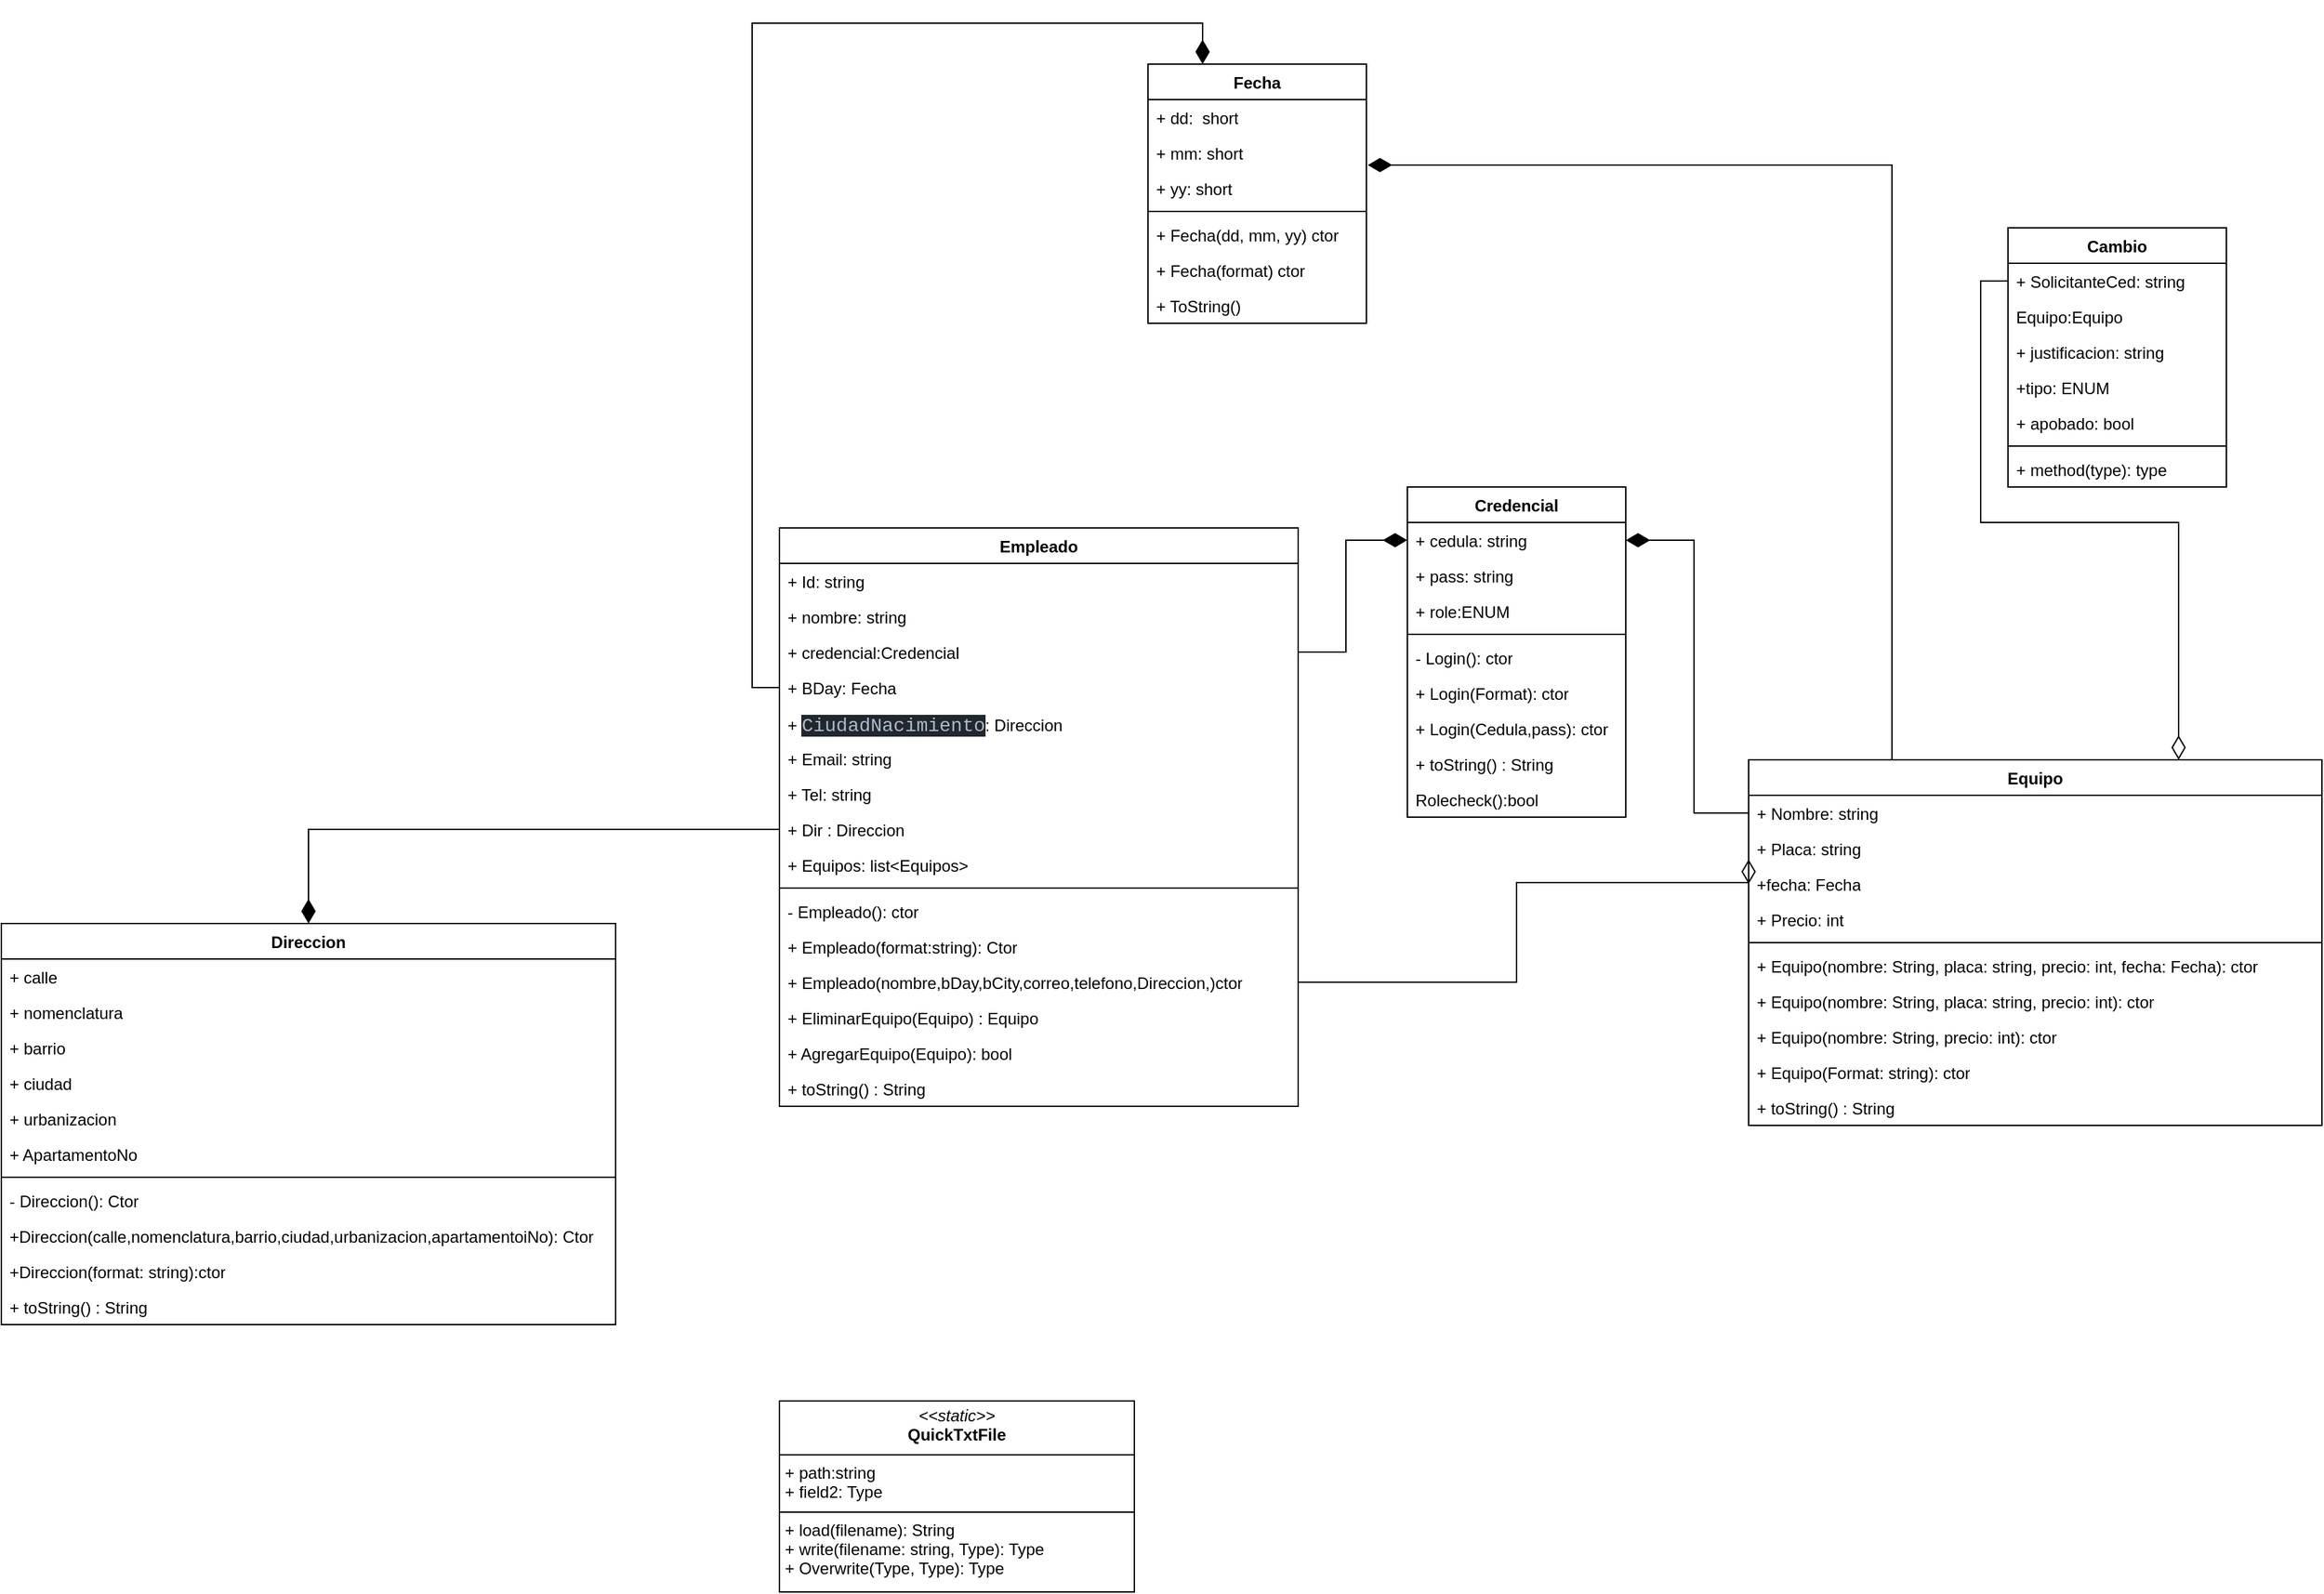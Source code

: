 <mxfile version="26.0.4">
  <diagram id="C5RBs43oDa-KdzZeNtuy" name="Page-1">
    <mxGraphModel dx="2620" dy="2214" grid="1" gridSize="10" guides="1" tooltips="1" connect="1" arrows="1" fold="1" page="1" pageScale="1" pageWidth="827" pageHeight="1169" math="0" shadow="0">
      <root>
        <mxCell id="WIyWlLk6GJQsqaUBKTNV-0" />
        <mxCell id="WIyWlLk6GJQsqaUBKTNV-1" parent="WIyWlLk6GJQsqaUBKTNV-0" />
        <mxCell id="ZdUI3SXpJkCqyWtILBVJ-0" value="Empleado" style="swimlane;fontStyle=1;align=center;verticalAlign=top;childLayout=stackLayout;horizontal=1;startSize=26;horizontalStack=0;resizeParent=1;resizeParentMax=0;resizeLast=0;collapsible=1;marginBottom=0;whiteSpace=wrap;html=1;" parent="WIyWlLk6GJQsqaUBKTNV-1" vertex="1">
          <mxGeometry x="-170" y="40" width="380" height="424" as="geometry" />
        </mxCell>
        <mxCell id="7TW76NbeuyDoqhEJwyQ5-0" value="+ Id: string" style="text;strokeColor=none;fillColor=none;align=left;verticalAlign=top;spacingLeft=4;spacingRight=4;overflow=hidden;rotatable=0;points=[[0,0.5],[1,0.5]];portConstraint=eastwest;whiteSpace=wrap;html=1;" parent="ZdUI3SXpJkCqyWtILBVJ-0" vertex="1">
          <mxGeometry y="26" width="380" height="26" as="geometry" />
        </mxCell>
        <mxCell id="ZdUI3SXpJkCqyWtILBVJ-1" value="+ nombre: string" style="text;strokeColor=none;fillColor=none;align=left;verticalAlign=top;spacingLeft=4;spacingRight=4;overflow=hidden;rotatable=0;points=[[0,0.5],[1,0.5]];portConstraint=eastwest;whiteSpace=wrap;html=1;" parent="ZdUI3SXpJkCqyWtILBVJ-0" vertex="1">
          <mxGeometry y="52" width="380" height="26" as="geometry" />
        </mxCell>
        <mxCell id="vxeUpSe_MEf5CxoSm9Vc-2" value="+ credencial:Credencial" style="text;strokeColor=none;fillColor=none;align=left;verticalAlign=top;spacingLeft=4;spacingRight=4;overflow=hidden;rotatable=0;points=[[0,0.5],[1,0.5]];portConstraint=eastwest;whiteSpace=wrap;html=1;" parent="ZdUI3SXpJkCqyWtILBVJ-0" vertex="1">
          <mxGeometry y="78" width="380" height="26" as="geometry" />
        </mxCell>
        <mxCell id="vxeUpSe_MEf5CxoSm9Vc-3" value="+ BDay: Fecha" style="text;strokeColor=none;fillColor=none;align=left;verticalAlign=top;spacingLeft=4;spacingRight=4;overflow=hidden;rotatable=0;points=[[0,0.5],[1,0.5]];portConstraint=eastwest;whiteSpace=wrap;html=1;" parent="ZdUI3SXpJkCqyWtILBVJ-0" vertex="1">
          <mxGeometry y="104" width="380" height="26" as="geometry" />
        </mxCell>
        <mxCell id="vxeUpSe_MEf5CxoSm9Vc-4" value="+&amp;nbsp;&lt;span style=&quot;background-color: rgb(34, 39, 46); color: rgb(173, 186, 199); font-family: Consolas, &amp;quot;Courier New&amp;quot;, monospace; font-size: 14px; white-space: pre;&quot;&gt;CiudadNacimiento&lt;/span&gt;&lt;span style=&quot;background-color: transparent; color: light-dark(rgb(0, 0, 0), rgb(255, 255, 255));&quot;&gt;: Direccion&lt;/span&gt;" style="text;strokeColor=none;fillColor=none;align=left;verticalAlign=top;spacingLeft=4;spacingRight=4;overflow=hidden;rotatable=0;points=[[0,0.5],[1,0.5]];portConstraint=eastwest;whiteSpace=wrap;html=1;" parent="ZdUI3SXpJkCqyWtILBVJ-0" vertex="1">
          <mxGeometry y="130" width="380" height="26" as="geometry" />
        </mxCell>
        <mxCell id="vxeUpSe_MEf5CxoSm9Vc-5" value="+ Email: string" style="text;strokeColor=none;fillColor=none;align=left;verticalAlign=top;spacingLeft=4;spacingRight=4;overflow=hidden;rotatable=0;points=[[0,0.5],[1,0.5]];portConstraint=eastwest;whiteSpace=wrap;html=1;" parent="ZdUI3SXpJkCqyWtILBVJ-0" vertex="1">
          <mxGeometry y="156" width="380" height="26" as="geometry" />
        </mxCell>
        <mxCell id="vxeUpSe_MEf5CxoSm9Vc-6" value="+ Tel: string" style="text;strokeColor=none;fillColor=none;align=left;verticalAlign=top;spacingLeft=4;spacingRight=4;overflow=hidden;rotatable=0;points=[[0,0.5],[1,0.5]];portConstraint=eastwest;whiteSpace=wrap;html=1;" parent="ZdUI3SXpJkCqyWtILBVJ-0" vertex="1">
          <mxGeometry y="182" width="380" height="26" as="geometry" />
        </mxCell>
        <mxCell id="vxeUpSe_MEf5CxoSm9Vc-57" value="+ Dir : Direccion" style="text;strokeColor=none;fillColor=none;align=left;verticalAlign=top;spacingLeft=4;spacingRight=4;overflow=hidden;rotatable=0;points=[[0,0.5],[1,0.5]];portConstraint=eastwest;whiteSpace=wrap;html=1;" parent="ZdUI3SXpJkCqyWtILBVJ-0" vertex="1">
          <mxGeometry y="208" width="380" height="26" as="geometry" />
        </mxCell>
        <mxCell id="vxeUpSe_MEf5CxoSm9Vc-61" value="+ Equipos: list&amp;lt;Equipos&amp;gt;" style="text;strokeColor=none;fillColor=none;align=left;verticalAlign=top;spacingLeft=4;spacingRight=4;overflow=hidden;rotatable=0;points=[[0,0.5],[1,0.5]];portConstraint=eastwest;whiteSpace=wrap;html=1;" parent="ZdUI3SXpJkCqyWtILBVJ-0" vertex="1">
          <mxGeometry y="234" width="380" height="26" as="geometry" />
        </mxCell>
        <mxCell id="ZdUI3SXpJkCqyWtILBVJ-2" value="" style="line;strokeWidth=1;fillColor=none;align=left;verticalAlign=middle;spacingTop=-1;spacingLeft=3;spacingRight=3;rotatable=0;labelPosition=right;points=[];portConstraint=eastwest;strokeColor=inherit;" parent="ZdUI3SXpJkCqyWtILBVJ-0" vertex="1">
          <mxGeometry y="260" width="380" height="8" as="geometry" />
        </mxCell>
        <mxCell id="vxeUpSe_MEf5CxoSm9Vc-74" value="- Empleado(): ctor" style="text;strokeColor=none;fillColor=none;align=left;verticalAlign=top;spacingLeft=4;spacingRight=4;overflow=hidden;rotatable=0;points=[[0,0.5],[1,0.5]];portConstraint=eastwest;whiteSpace=wrap;html=1;" parent="ZdUI3SXpJkCqyWtILBVJ-0" vertex="1">
          <mxGeometry y="268" width="380" height="26" as="geometry" />
        </mxCell>
        <mxCell id="l-f4Wty4SoQeA7rM4Igt-6" value="+ Empleado(format:string): Ctor" style="text;strokeColor=none;fillColor=none;align=left;verticalAlign=top;spacingLeft=4;spacingRight=4;overflow=hidden;rotatable=0;points=[[0,0.5],[1,0.5]];portConstraint=eastwest;whiteSpace=wrap;html=1;" parent="ZdUI3SXpJkCqyWtILBVJ-0" vertex="1">
          <mxGeometry y="294" width="380" height="26" as="geometry" />
        </mxCell>
        <mxCell id="l-f4Wty4SoQeA7rM4Igt-1" value="+ Empleado(nombre,bDay,bCity,correo,telefono,Direccion,)ctor" style="text;strokeColor=none;fillColor=none;align=left;verticalAlign=top;spacingLeft=4;spacingRight=4;overflow=hidden;rotatable=0;points=[[0,0.5],[1,0.5]];portConstraint=eastwest;whiteSpace=wrap;html=1;" parent="ZdUI3SXpJkCqyWtILBVJ-0" vertex="1">
          <mxGeometry y="320" width="380" height="26" as="geometry" />
        </mxCell>
        <mxCell id="l-f4Wty4SoQeA7rM4Igt-0" value="+ EliminarEquipo(Equipo) : Equipo" style="text;strokeColor=none;fillColor=none;align=left;verticalAlign=top;spacingLeft=4;spacingRight=4;overflow=hidden;rotatable=0;points=[[0,0.5],[1,0.5]];portConstraint=eastwest;whiteSpace=wrap;html=1;" parent="ZdUI3SXpJkCqyWtILBVJ-0" vertex="1">
          <mxGeometry y="346" width="380" height="26" as="geometry" />
        </mxCell>
        <mxCell id="vxeUpSe_MEf5CxoSm9Vc-75" value="+ AgregarEquipo(Equipo): bool" style="text;strokeColor=none;fillColor=none;align=left;verticalAlign=top;spacingLeft=4;spacingRight=4;overflow=hidden;rotatable=0;points=[[0,0.5],[1,0.5]];portConstraint=eastwest;whiteSpace=wrap;html=1;" parent="ZdUI3SXpJkCqyWtILBVJ-0" vertex="1">
          <mxGeometry y="372" width="380" height="26" as="geometry" />
        </mxCell>
        <mxCell id="l-f4Wty4SoQeA7rM4Igt-7" value="+ toString() : String" style="text;strokeColor=none;fillColor=none;align=left;verticalAlign=top;spacingLeft=4;spacingRight=4;overflow=hidden;rotatable=0;points=[[0,0.5],[1,0.5]];portConstraint=eastwest;whiteSpace=wrap;html=1;" parent="ZdUI3SXpJkCqyWtILBVJ-0" vertex="1">
          <mxGeometry y="398" width="380" height="26" as="geometry" />
        </mxCell>
        <mxCell id="vxeUpSe_MEf5CxoSm9Vc-55" style="rounded=0;orthogonalLoop=1;jettySize=auto;html=1;exitX=0.25;exitY=0;exitDx=0;exitDy=0;entryX=0;entryY=0.5;entryDx=0;entryDy=0;startArrow=diamondThin;startFill=1;endArrow=none;endFill=0;startSize=15;endSize=15;edgeStyle=orthogonalEdgeStyle;" parent="WIyWlLk6GJQsqaUBKTNV-1" source="ZdUI3SXpJkCqyWtILBVJ-4" target="vxeUpSe_MEf5CxoSm9Vc-3" edge="1">
          <mxGeometry relative="1" as="geometry" />
        </mxCell>
        <mxCell id="ZdUI3SXpJkCqyWtILBVJ-4" value="Fecha" style="swimlane;fontStyle=1;align=center;verticalAlign=top;childLayout=stackLayout;horizontal=1;startSize=26;horizontalStack=0;resizeParent=1;resizeParentMax=0;resizeLast=0;collapsible=1;marginBottom=0;whiteSpace=wrap;html=1;" parent="WIyWlLk6GJQsqaUBKTNV-1" vertex="1">
          <mxGeometry x="100" y="-300" width="160" height="190" as="geometry" />
        </mxCell>
        <mxCell id="ZdUI3SXpJkCqyWtILBVJ-5" value="+ dd:&amp;nbsp; short" style="text;strokeColor=none;fillColor=none;align=left;verticalAlign=top;spacingLeft=4;spacingRight=4;overflow=hidden;rotatable=0;points=[[0,0.5],[1,0.5]];portConstraint=eastwest;whiteSpace=wrap;html=1;" parent="ZdUI3SXpJkCqyWtILBVJ-4" vertex="1">
          <mxGeometry y="26" width="160" height="26" as="geometry" />
        </mxCell>
        <mxCell id="vxeUpSe_MEf5CxoSm9Vc-0" value="+ mm: short" style="text;strokeColor=none;fillColor=none;align=left;verticalAlign=top;spacingLeft=4;spacingRight=4;overflow=hidden;rotatable=0;points=[[0,0.5],[1,0.5]];portConstraint=eastwest;whiteSpace=wrap;html=1;" parent="ZdUI3SXpJkCqyWtILBVJ-4" vertex="1">
          <mxGeometry y="52" width="160" height="26" as="geometry" />
        </mxCell>
        <mxCell id="vxeUpSe_MEf5CxoSm9Vc-1" value="+ yy: short" style="text;strokeColor=none;fillColor=none;align=left;verticalAlign=top;spacingLeft=4;spacingRight=4;overflow=hidden;rotatable=0;points=[[0,0.5],[1,0.5]];portConstraint=eastwest;whiteSpace=wrap;html=1;" parent="ZdUI3SXpJkCqyWtILBVJ-4" vertex="1">
          <mxGeometry y="78" width="160" height="26" as="geometry" />
        </mxCell>
        <mxCell id="ZdUI3SXpJkCqyWtILBVJ-6" value="" style="line;strokeWidth=1;fillColor=none;align=left;verticalAlign=middle;spacingTop=-1;spacingLeft=3;spacingRight=3;rotatable=0;labelPosition=right;points=[];portConstraint=eastwest;strokeColor=inherit;" parent="ZdUI3SXpJkCqyWtILBVJ-4" vertex="1">
          <mxGeometry y="104" width="160" height="8" as="geometry" />
        </mxCell>
        <mxCell id="ZdUI3SXpJkCqyWtILBVJ-7" value="+ Fecha(dd, mm, yy) ctor" style="text;strokeColor=none;fillColor=none;align=left;verticalAlign=top;spacingLeft=4;spacingRight=4;overflow=hidden;rotatable=0;points=[[0,0.5],[1,0.5]];portConstraint=eastwest;whiteSpace=wrap;html=1;" parent="ZdUI3SXpJkCqyWtILBVJ-4" vertex="1">
          <mxGeometry y="112" width="160" height="26" as="geometry" />
        </mxCell>
        <mxCell id="l-f4Wty4SoQeA7rM4Igt-8" value="+ Fecha(format) ctor" style="text;strokeColor=none;fillColor=none;align=left;verticalAlign=top;spacingLeft=4;spacingRight=4;overflow=hidden;rotatable=0;points=[[0,0.5],[1,0.5]];portConstraint=eastwest;whiteSpace=wrap;html=1;" parent="ZdUI3SXpJkCqyWtILBVJ-4" vertex="1">
          <mxGeometry y="138" width="160" height="26" as="geometry" />
        </mxCell>
        <mxCell id="l-f4Wty4SoQeA7rM4Igt-9" value="+ ToString()" style="text;strokeColor=none;fillColor=none;align=left;verticalAlign=top;spacingLeft=4;spacingRight=4;overflow=hidden;rotatable=0;points=[[0,0.5],[1,0.5]];portConstraint=eastwest;whiteSpace=wrap;html=1;" parent="ZdUI3SXpJkCqyWtILBVJ-4" vertex="1">
          <mxGeometry y="164" width="160" height="26" as="geometry" />
        </mxCell>
        <mxCell id="ZdUI3SXpJkCqyWtILBVJ-8" value="Direccion" style="swimlane;fontStyle=1;align=center;verticalAlign=top;childLayout=stackLayout;horizontal=1;startSize=26;horizontalStack=0;resizeParent=1;resizeParentMax=0;resizeLast=0;collapsible=1;marginBottom=0;whiteSpace=wrap;html=1;" parent="WIyWlLk6GJQsqaUBKTNV-1" vertex="1">
          <mxGeometry x="-740" y="330" width="450" height="294" as="geometry" />
        </mxCell>
        <mxCell id="ZdUI3SXpJkCqyWtILBVJ-9" value="+ calle" style="text;strokeColor=none;fillColor=none;align=left;verticalAlign=top;spacingLeft=4;spacingRight=4;overflow=hidden;rotatable=0;points=[[0,0.5],[1,0.5]];portConstraint=eastwest;whiteSpace=wrap;html=1;" parent="ZdUI3SXpJkCqyWtILBVJ-8" vertex="1">
          <mxGeometry y="26" width="450" height="26" as="geometry" />
        </mxCell>
        <mxCell id="vxeUpSe_MEf5CxoSm9Vc-8" value="+ nomenclatura" style="text;strokeColor=none;fillColor=none;align=left;verticalAlign=top;spacingLeft=4;spacingRight=4;overflow=hidden;rotatable=0;points=[[0,0.5],[1,0.5]];portConstraint=eastwest;whiteSpace=wrap;html=1;" parent="ZdUI3SXpJkCqyWtILBVJ-8" vertex="1">
          <mxGeometry y="52" width="450" height="26" as="geometry" />
        </mxCell>
        <mxCell id="vxeUpSe_MEf5CxoSm9Vc-9" value="+ barrio" style="text;strokeColor=none;fillColor=none;align=left;verticalAlign=top;spacingLeft=4;spacingRight=4;overflow=hidden;rotatable=0;points=[[0,0.5],[1,0.5]];portConstraint=eastwest;whiteSpace=wrap;html=1;" parent="ZdUI3SXpJkCqyWtILBVJ-8" vertex="1">
          <mxGeometry y="78" width="450" height="26" as="geometry" />
        </mxCell>
        <mxCell id="vxeUpSe_MEf5CxoSm9Vc-10" value="+ ciudad" style="text;strokeColor=none;fillColor=none;align=left;verticalAlign=top;spacingLeft=4;spacingRight=4;overflow=hidden;rotatable=0;points=[[0,0.5],[1,0.5]];portConstraint=eastwest;whiteSpace=wrap;html=1;" parent="ZdUI3SXpJkCqyWtILBVJ-8" vertex="1">
          <mxGeometry y="104" width="450" height="26" as="geometry" />
        </mxCell>
        <mxCell id="vxeUpSe_MEf5CxoSm9Vc-11" value="+ urbanizacion" style="text;strokeColor=none;fillColor=none;align=left;verticalAlign=top;spacingLeft=4;spacingRight=4;overflow=hidden;rotatable=0;points=[[0,0.5],[1,0.5]];portConstraint=eastwest;whiteSpace=wrap;html=1;" parent="ZdUI3SXpJkCqyWtILBVJ-8" vertex="1">
          <mxGeometry y="130" width="450" height="26" as="geometry" />
        </mxCell>
        <mxCell id="vxeUpSe_MEf5CxoSm9Vc-12" value="+ ApartamentoNo" style="text;strokeColor=none;fillColor=none;align=left;verticalAlign=top;spacingLeft=4;spacingRight=4;overflow=hidden;rotatable=0;points=[[0,0.5],[1,0.5]];portConstraint=eastwest;whiteSpace=wrap;html=1;" parent="ZdUI3SXpJkCqyWtILBVJ-8" vertex="1">
          <mxGeometry y="156" width="450" height="26" as="geometry" />
        </mxCell>
        <mxCell id="ZdUI3SXpJkCqyWtILBVJ-10" value="" style="line;strokeWidth=1;fillColor=none;align=left;verticalAlign=middle;spacingTop=-1;spacingLeft=3;spacingRight=3;rotatable=0;labelPosition=right;points=[];portConstraint=eastwest;strokeColor=inherit;" parent="ZdUI3SXpJkCqyWtILBVJ-8" vertex="1">
          <mxGeometry y="182" width="450" height="8" as="geometry" />
        </mxCell>
        <mxCell id="ZdUI3SXpJkCqyWtILBVJ-11" value="- Direccion(): Ctor" style="text;strokeColor=none;fillColor=none;align=left;verticalAlign=top;spacingLeft=4;spacingRight=4;overflow=hidden;rotatable=0;points=[[0,0.5],[1,0.5]];portConstraint=eastwest;whiteSpace=wrap;html=1;" parent="ZdUI3SXpJkCqyWtILBVJ-8" vertex="1">
          <mxGeometry y="190" width="450" height="26" as="geometry" />
        </mxCell>
        <mxCell id="l-f4Wty4SoQeA7rM4Igt-4" value="+Direccion(calle,nomenclatura,barrio,ciudad,urbanizacion,apartamentoiNo): Ctor" style="text;strokeColor=none;fillColor=none;align=left;verticalAlign=top;spacingLeft=4;spacingRight=4;overflow=hidden;rotatable=0;points=[[0,0.5],[1,0.5]];portConstraint=eastwest;whiteSpace=wrap;html=1;" parent="ZdUI3SXpJkCqyWtILBVJ-8" vertex="1">
          <mxGeometry y="216" width="450" height="26" as="geometry" />
        </mxCell>
        <mxCell id="l-f4Wty4SoQeA7rM4Igt-5" value="+Direccion(format: string):ctor" style="text;strokeColor=none;fillColor=none;align=left;verticalAlign=top;spacingLeft=4;spacingRight=4;overflow=hidden;rotatable=0;points=[[0,0.5],[1,0.5]];portConstraint=eastwest;whiteSpace=wrap;html=1;" parent="ZdUI3SXpJkCqyWtILBVJ-8" vertex="1">
          <mxGeometry y="242" width="450" height="26" as="geometry" />
        </mxCell>
        <mxCell id="l-f4Wty4SoQeA7rM4Igt-18" value="+ toString() : String" style="text;strokeColor=none;fillColor=none;align=left;verticalAlign=top;spacingLeft=4;spacingRight=4;overflow=hidden;rotatable=0;points=[[0,0.5],[1,0.5]];portConstraint=eastwest;whiteSpace=wrap;html=1;" parent="ZdUI3SXpJkCqyWtILBVJ-8" vertex="1">
          <mxGeometry y="268" width="450" height="26" as="geometry" />
        </mxCell>
        <mxCell id="vxeUpSe_MEf5CxoSm9Vc-15" value="&lt;p style=&quot;margin:0px;margin-top:4px;text-align:center;&quot;&gt;&lt;i&gt;&amp;lt;&amp;lt;static&amp;gt;&amp;gt;&lt;/i&gt;&lt;br&gt;&lt;b&gt;QuickTxtFile&lt;/b&gt;&lt;/p&gt;&lt;hr size=&quot;1&quot; style=&quot;border-style:solid;&quot;&gt;&lt;p style=&quot;margin:0px;margin-left:4px;&quot;&gt;+ path:string&lt;br&gt;+ field2: Type&lt;/p&gt;&lt;hr size=&quot;1&quot; style=&quot;border-style:solid;&quot;&gt;&lt;p style=&quot;margin:0px;margin-left:4px;&quot;&gt;+ load(filename): String&lt;br&gt;+ write(filename: string, Type): Type&lt;/p&gt;&lt;p style=&quot;margin:0px;margin-left:4px;&quot;&gt;+ Overwrite(Type, Type): Type&lt;br&gt;&lt;/p&gt;" style="verticalAlign=top;align=left;overflow=fill;html=1;whiteSpace=wrap;" parent="WIyWlLk6GJQsqaUBKTNV-1" vertex="1">
          <mxGeometry x="-170" y="680" width="260" height="140" as="geometry" />
        </mxCell>
        <mxCell id="vxeUpSe_MEf5CxoSm9Vc-18" value="Credencial" style="swimlane;fontStyle=1;align=center;verticalAlign=top;childLayout=stackLayout;horizontal=1;startSize=26;horizontalStack=0;resizeParent=1;resizeParentMax=0;resizeLast=0;collapsible=1;marginBottom=0;whiteSpace=wrap;html=1;" parent="WIyWlLk6GJQsqaUBKTNV-1" vertex="1">
          <mxGeometry x="290" y="10" width="160" height="242" as="geometry" />
        </mxCell>
        <mxCell id="vxeUpSe_MEf5CxoSm9Vc-19" value="+ cedula: string" style="text;strokeColor=none;fillColor=none;align=left;verticalAlign=top;spacingLeft=4;spacingRight=4;overflow=hidden;rotatable=0;points=[[0,0.5],[1,0.5]];portConstraint=eastwest;whiteSpace=wrap;html=1;" parent="vxeUpSe_MEf5CxoSm9Vc-18" vertex="1">
          <mxGeometry y="26" width="160" height="26" as="geometry" />
        </mxCell>
        <mxCell id="vxeUpSe_MEf5CxoSm9Vc-20" value="+ pass: string" style="text;strokeColor=none;fillColor=none;align=left;verticalAlign=top;spacingLeft=4;spacingRight=4;overflow=hidden;rotatable=0;points=[[0,0.5],[1,0.5]];portConstraint=eastwest;whiteSpace=wrap;html=1;" parent="vxeUpSe_MEf5CxoSm9Vc-18" vertex="1">
          <mxGeometry y="52" width="160" height="26" as="geometry" />
        </mxCell>
        <mxCell id="vxeUpSe_MEf5CxoSm9Vc-17" value="+ role:ENUM&amp;nbsp;" style="text;strokeColor=none;fillColor=none;align=left;verticalAlign=top;spacingLeft=4;spacingRight=4;overflow=hidden;rotatable=0;points=[[0,0.5],[1,0.5]];portConstraint=eastwest;whiteSpace=wrap;html=1;" parent="vxeUpSe_MEf5CxoSm9Vc-18" vertex="1">
          <mxGeometry y="78" width="160" height="26" as="geometry" />
        </mxCell>
        <mxCell id="vxeUpSe_MEf5CxoSm9Vc-22" value="" style="line;strokeWidth=1;fillColor=none;align=left;verticalAlign=middle;spacingTop=-1;spacingLeft=3;spacingRight=3;rotatable=0;labelPosition=right;points=[];portConstraint=eastwest;strokeColor=inherit;" parent="vxeUpSe_MEf5CxoSm9Vc-18" vertex="1">
          <mxGeometry y="104" width="160" height="8" as="geometry" />
        </mxCell>
        <mxCell id="vxeUpSe_MEf5CxoSm9Vc-23" value="- Login(): ctor" style="text;strokeColor=none;fillColor=none;align=left;verticalAlign=top;spacingLeft=4;spacingRight=4;overflow=hidden;rotatable=0;points=[[0,0.5],[1,0.5]];portConstraint=eastwest;whiteSpace=wrap;html=1;" parent="vxeUpSe_MEf5CxoSm9Vc-18" vertex="1">
          <mxGeometry y="112" width="160" height="26" as="geometry" />
        </mxCell>
        <mxCell id="l-f4Wty4SoQeA7rM4Igt-15" value="+ Login(Format): ctor" style="text;strokeColor=none;fillColor=none;align=left;verticalAlign=top;spacingLeft=4;spacingRight=4;overflow=hidden;rotatable=0;points=[[0,0.5],[1,0.5]];portConstraint=eastwest;whiteSpace=wrap;html=1;" parent="vxeUpSe_MEf5CxoSm9Vc-18" vertex="1">
          <mxGeometry y="138" width="160" height="26" as="geometry" />
        </mxCell>
        <mxCell id="l-f4Wty4SoQeA7rM4Igt-16" value="+ Login(Cedula,pass): ctor" style="text;strokeColor=none;fillColor=none;align=left;verticalAlign=top;spacingLeft=4;spacingRight=4;overflow=hidden;rotatable=0;points=[[0,0.5],[1,0.5]];portConstraint=eastwest;whiteSpace=wrap;html=1;" parent="vxeUpSe_MEf5CxoSm9Vc-18" vertex="1">
          <mxGeometry y="164" width="160" height="26" as="geometry" />
        </mxCell>
        <mxCell id="l-f4Wty4SoQeA7rM4Igt-14" value="+ toString() : String" style="text;strokeColor=none;fillColor=none;align=left;verticalAlign=top;spacingLeft=4;spacingRight=4;overflow=hidden;rotatable=0;points=[[0,0.5],[1,0.5]];portConstraint=eastwest;whiteSpace=wrap;html=1;" parent="vxeUpSe_MEf5CxoSm9Vc-18" vertex="1">
          <mxGeometry y="190" width="160" height="26" as="geometry" />
        </mxCell>
        <mxCell id="l-f4Wty4SoQeA7rM4Igt-13" value="Rolecheck():bool" style="text;strokeColor=none;fillColor=none;align=left;verticalAlign=top;spacingLeft=4;spacingRight=4;overflow=hidden;rotatable=0;points=[[0,0.5],[1,0.5]];portConstraint=eastwest;whiteSpace=wrap;html=1;" parent="vxeUpSe_MEf5CxoSm9Vc-18" vertex="1">
          <mxGeometry y="216" width="160" height="26" as="geometry" />
        </mxCell>
        <mxCell id="vxeUpSe_MEf5CxoSm9Vc-39" value="Equipo" style="swimlane;fontStyle=1;align=center;verticalAlign=top;childLayout=stackLayout;horizontal=1;startSize=26;horizontalStack=0;resizeParent=1;resizeParentMax=0;resizeLast=0;collapsible=1;marginBottom=0;whiteSpace=wrap;html=1;" parent="WIyWlLk6GJQsqaUBKTNV-1" vertex="1">
          <mxGeometry x="540" y="210" width="420" height="268" as="geometry" />
        </mxCell>
        <mxCell id="vxeUpSe_MEf5CxoSm9Vc-40" value="+ Nombre: string" style="text;strokeColor=none;fillColor=none;align=left;verticalAlign=top;spacingLeft=4;spacingRight=4;overflow=hidden;rotatable=0;points=[[0,0.5],[1,0.5]];portConstraint=eastwest;whiteSpace=wrap;html=1;" parent="vxeUpSe_MEf5CxoSm9Vc-39" vertex="1">
          <mxGeometry y="26" width="420" height="26" as="geometry" />
        </mxCell>
        <mxCell id="vxeUpSe_MEf5CxoSm9Vc-41" value="+ Placa: string" style="text;strokeColor=none;fillColor=none;align=left;verticalAlign=top;spacingLeft=4;spacingRight=4;overflow=hidden;rotatable=0;points=[[0,0.5],[1,0.5]];portConstraint=eastwest;whiteSpace=wrap;html=1;" parent="vxeUpSe_MEf5CxoSm9Vc-39" vertex="1">
          <mxGeometry y="52" width="420" height="26" as="geometry" />
        </mxCell>
        <mxCell id="vxeUpSe_MEf5CxoSm9Vc-42" value="+fecha: Fecha" style="text;strokeColor=none;fillColor=none;align=left;verticalAlign=top;spacingLeft=4;spacingRight=4;overflow=hidden;rotatable=0;points=[[0,0.5],[1,0.5]];portConstraint=eastwest;whiteSpace=wrap;html=1;" parent="vxeUpSe_MEf5CxoSm9Vc-39" vertex="1">
          <mxGeometry y="78" width="420" height="26" as="geometry" />
        </mxCell>
        <mxCell id="vxeUpSe_MEf5CxoSm9Vc-63" value="+ Precio: int" style="text;strokeColor=none;fillColor=none;align=left;verticalAlign=top;spacingLeft=4;spacingRight=4;overflow=hidden;rotatable=0;points=[[0,0.5],[1,0.5]];portConstraint=eastwest;whiteSpace=wrap;html=1;" parent="vxeUpSe_MEf5CxoSm9Vc-39" vertex="1">
          <mxGeometry y="104" width="420" height="26" as="geometry" />
        </mxCell>
        <mxCell id="vxeUpSe_MEf5CxoSm9Vc-43" value="" style="line;strokeWidth=1;fillColor=none;align=left;verticalAlign=middle;spacingTop=-1;spacingLeft=3;spacingRight=3;rotatable=0;labelPosition=right;points=[];portConstraint=eastwest;strokeColor=inherit;" parent="vxeUpSe_MEf5CxoSm9Vc-39" vertex="1">
          <mxGeometry y="130" width="420" height="8" as="geometry" />
        </mxCell>
        <mxCell id="vxeUpSe_MEf5CxoSm9Vc-65" value="+ Equipo(nombre: String, placa: string, precio: int, fecha: Fecha): ctor" style="text;strokeColor=none;fillColor=none;align=left;verticalAlign=top;spacingLeft=4;spacingRight=4;overflow=hidden;rotatable=0;points=[[0,0.5],[1,0.5]];portConstraint=eastwest;whiteSpace=wrap;html=1;" parent="vxeUpSe_MEf5CxoSm9Vc-39" vertex="1">
          <mxGeometry y="138" width="420" height="26" as="geometry" />
        </mxCell>
        <mxCell id="vxeUpSe_MEf5CxoSm9Vc-44" value="+ Equipo(nombre: String, placa: string, precio: int): ctor" style="text;strokeColor=none;fillColor=none;align=left;verticalAlign=top;spacingLeft=4;spacingRight=4;overflow=hidden;rotatable=0;points=[[0,0.5],[1,0.5]];portConstraint=eastwest;whiteSpace=wrap;html=1;" parent="vxeUpSe_MEf5CxoSm9Vc-39" vertex="1">
          <mxGeometry y="164" width="420" height="26" as="geometry" />
        </mxCell>
        <mxCell id="vxeUpSe_MEf5CxoSm9Vc-67" value="+ Equipo(nombre: String, precio: int): ctor" style="text;strokeColor=none;fillColor=none;align=left;verticalAlign=top;spacingLeft=4;spacingRight=4;overflow=hidden;rotatable=0;points=[[0,0.5],[1,0.5]];portConstraint=eastwest;whiteSpace=wrap;html=1;" parent="vxeUpSe_MEf5CxoSm9Vc-39" vertex="1">
          <mxGeometry y="190" width="420" height="26" as="geometry" />
        </mxCell>
        <mxCell id="l-f4Wty4SoQeA7rM4Igt-11" value="+ Equipo(Format: string): ctor" style="text;strokeColor=none;fillColor=none;align=left;verticalAlign=top;spacingLeft=4;spacingRight=4;overflow=hidden;rotatable=0;points=[[0,0.5],[1,0.5]];portConstraint=eastwest;whiteSpace=wrap;html=1;" parent="vxeUpSe_MEf5CxoSm9Vc-39" vertex="1">
          <mxGeometry y="216" width="420" height="26" as="geometry" />
        </mxCell>
        <mxCell id="l-f4Wty4SoQeA7rM4Igt-10" value="+ toString() : String" style="text;strokeColor=none;fillColor=none;align=left;verticalAlign=top;spacingLeft=4;spacingRight=4;overflow=hidden;rotatable=0;points=[[0,0.5],[1,0.5]];portConstraint=eastwest;whiteSpace=wrap;html=1;" parent="vxeUpSe_MEf5CxoSm9Vc-39" vertex="1">
          <mxGeometry y="242" width="420" height="26" as="geometry" />
        </mxCell>
        <mxCell id="vxeUpSe_MEf5CxoSm9Vc-46" value="Cambio" style="swimlane;fontStyle=1;align=center;verticalAlign=top;childLayout=stackLayout;horizontal=1;startSize=26;horizontalStack=0;resizeParent=1;resizeParentMax=0;resizeLast=0;collapsible=1;marginBottom=0;whiteSpace=wrap;html=1;" parent="WIyWlLk6GJQsqaUBKTNV-1" vertex="1">
          <mxGeometry x="730" y="-180" width="160" height="190" as="geometry" />
        </mxCell>
        <mxCell id="vxeUpSe_MEf5CxoSm9Vc-47" value="+ SolicitanteCed: string" style="text;strokeColor=none;fillColor=none;align=left;verticalAlign=top;spacingLeft=4;spacingRight=4;overflow=hidden;rotatable=0;points=[[0,0.5],[1,0.5]];portConstraint=eastwest;whiteSpace=wrap;html=1;" parent="vxeUpSe_MEf5CxoSm9Vc-46" vertex="1">
          <mxGeometry y="26" width="160" height="26" as="geometry" />
        </mxCell>
        <mxCell id="vxeUpSe_MEf5CxoSm9Vc-48" value="Equipo:Equipo" style="text;strokeColor=none;fillColor=none;align=left;verticalAlign=top;spacingLeft=4;spacingRight=4;overflow=hidden;rotatable=0;points=[[0,0.5],[1,0.5]];portConstraint=eastwest;whiteSpace=wrap;html=1;" parent="vxeUpSe_MEf5CxoSm9Vc-46" vertex="1">
          <mxGeometry y="52" width="160" height="26" as="geometry" />
        </mxCell>
        <mxCell id="vxeUpSe_MEf5CxoSm9Vc-49" value="+ justificacion: string" style="text;strokeColor=none;fillColor=none;align=left;verticalAlign=top;spacingLeft=4;spacingRight=4;overflow=hidden;rotatable=0;points=[[0,0.5],[1,0.5]];portConstraint=eastwest;whiteSpace=wrap;html=1;" parent="vxeUpSe_MEf5CxoSm9Vc-46" vertex="1">
          <mxGeometry y="78" width="160" height="26" as="geometry" />
        </mxCell>
        <mxCell id="TX4hODUfVRGrptCVVSKo-0" value="+tipo: ENUM" style="text;strokeColor=none;fillColor=none;align=left;verticalAlign=top;spacingLeft=4;spacingRight=4;overflow=hidden;rotatable=0;points=[[0,0.5],[1,0.5]];portConstraint=eastwest;whiteSpace=wrap;html=1;" parent="vxeUpSe_MEf5CxoSm9Vc-46" vertex="1">
          <mxGeometry y="104" width="160" height="26" as="geometry" />
        </mxCell>
        <mxCell id="7TW76NbeuyDoqhEJwyQ5-1" value="+ apobado: bool" style="text;strokeColor=none;fillColor=none;align=left;verticalAlign=top;spacingLeft=4;spacingRight=4;overflow=hidden;rotatable=0;points=[[0,0.5],[1,0.5]];portConstraint=eastwest;whiteSpace=wrap;html=1;" parent="vxeUpSe_MEf5CxoSm9Vc-46" vertex="1">
          <mxGeometry y="130" width="160" height="26" as="geometry" />
        </mxCell>
        <mxCell id="vxeUpSe_MEf5CxoSm9Vc-50" value="" style="line;strokeWidth=1;fillColor=none;align=left;verticalAlign=middle;spacingTop=-1;spacingLeft=3;spacingRight=3;rotatable=0;labelPosition=right;points=[];portConstraint=eastwest;strokeColor=inherit;" parent="vxeUpSe_MEf5CxoSm9Vc-46" vertex="1">
          <mxGeometry y="156" width="160" height="8" as="geometry" />
        </mxCell>
        <mxCell id="vxeUpSe_MEf5CxoSm9Vc-51" value="+ method(type): type" style="text;strokeColor=none;fillColor=none;align=left;verticalAlign=top;spacingLeft=4;spacingRight=4;overflow=hidden;rotatable=0;points=[[0,0.5],[1,0.5]];portConstraint=eastwest;whiteSpace=wrap;html=1;" parent="vxeUpSe_MEf5CxoSm9Vc-46" vertex="1">
          <mxGeometry y="164" width="160" height="26" as="geometry" />
        </mxCell>
        <mxCell id="vxeUpSe_MEf5CxoSm9Vc-52" style="edgeStyle=orthogonalEdgeStyle;rounded=0;orthogonalLoop=1;jettySize=auto;html=1;entryX=1;entryY=0.5;entryDx=0;entryDy=0;endSize=15;startSize=15;endArrow=diamondThin;endFill=1;" parent="WIyWlLk6GJQsqaUBKTNV-1" source="vxeUpSe_MEf5CxoSm9Vc-40" target="vxeUpSe_MEf5CxoSm9Vc-19" edge="1">
          <mxGeometry relative="1" as="geometry" />
        </mxCell>
        <mxCell id="vxeUpSe_MEf5CxoSm9Vc-53" style="edgeStyle=orthogonalEdgeStyle;rounded=0;orthogonalLoop=1;jettySize=auto;html=1;entryX=0.75;entryY=0;entryDx=0;entryDy=0;endSize=15;startSize=15;endArrow=diamondThin;endFill=0;" parent="WIyWlLk6GJQsqaUBKTNV-1" source="vxeUpSe_MEf5CxoSm9Vc-47" target="vxeUpSe_MEf5CxoSm9Vc-39" edge="1">
          <mxGeometry relative="1" as="geometry" />
        </mxCell>
        <mxCell id="vxeUpSe_MEf5CxoSm9Vc-54" style="rounded=0;orthogonalLoop=1;jettySize=auto;html=1;exitX=1;exitY=0.5;exitDx=0;exitDy=0;entryX=0;entryY=0.5;entryDx=0;entryDy=0;edgeStyle=orthogonalEdgeStyle;endSize=15;startSize=15;endArrow=diamondThin;endFill=1;" parent="WIyWlLk6GJQsqaUBKTNV-1" source="vxeUpSe_MEf5CxoSm9Vc-2" target="vxeUpSe_MEf5CxoSm9Vc-19" edge="1">
          <mxGeometry relative="1" as="geometry" />
        </mxCell>
        <mxCell id="vxeUpSe_MEf5CxoSm9Vc-58" style="rounded=0;orthogonalLoop=1;jettySize=auto;html=1;entryX=0.5;entryY=0;entryDx=0;entryDy=0;edgeStyle=orthogonalEdgeStyle;endSize=15;startSize=15;endArrow=diamondThin;endFill=1;" parent="WIyWlLk6GJQsqaUBKTNV-1" source="vxeUpSe_MEf5CxoSm9Vc-57" target="ZdUI3SXpJkCqyWtILBVJ-8" edge="1">
          <mxGeometry relative="1" as="geometry" />
        </mxCell>
        <mxCell id="vxeUpSe_MEf5CxoSm9Vc-66" style="rounded=0;orthogonalLoop=1;jettySize=auto;html=1;exitX=0.25;exitY=0;exitDx=0;exitDy=0;entryX=1.006;entryY=0.846;entryDx=0;entryDy=0;entryPerimeter=0;endSize=15;startSize=15;edgeStyle=orthogonalEdgeStyle;endArrow=diamondThin;endFill=1;" parent="WIyWlLk6GJQsqaUBKTNV-1" source="vxeUpSe_MEf5CxoSm9Vc-39" target="vxeUpSe_MEf5CxoSm9Vc-0" edge="1">
          <mxGeometry relative="1" as="geometry" />
        </mxCell>
        <mxCell id="l-f4Wty4SoQeA7rM4Igt-2" style="edgeStyle=orthogonalEdgeStyle;rounded=0;orthogonalLoop=1;jettySize=auto;html=1;exitX=1;exitY=0.5;exitDx=0;exitDy=0;entryX=0;entryY=0.5;entryDx=0;entryDy=0;endArrow=diamondThin;endFill=0;strokeWidth=1;startSize=15;endSize=15;" parent="WIyWlLk6GJQsqaUBKTNV-1" source="l-f4Wty4SoQeA7rM4Igt-0" target="vxeUpSe_MEf5CxoSm9Vc-42" edge="1">
          <mxGeometry relative="1" as="geometry">
            <Array as="points">
              <mxPoint x="370" y="373" />
              <mxPoint x="370" y="300" />
            </Array>
          </mxGeometry>
        </mxCell>
      </root>
    </mxGraphModel>
  </diagram>
</mxfile>
